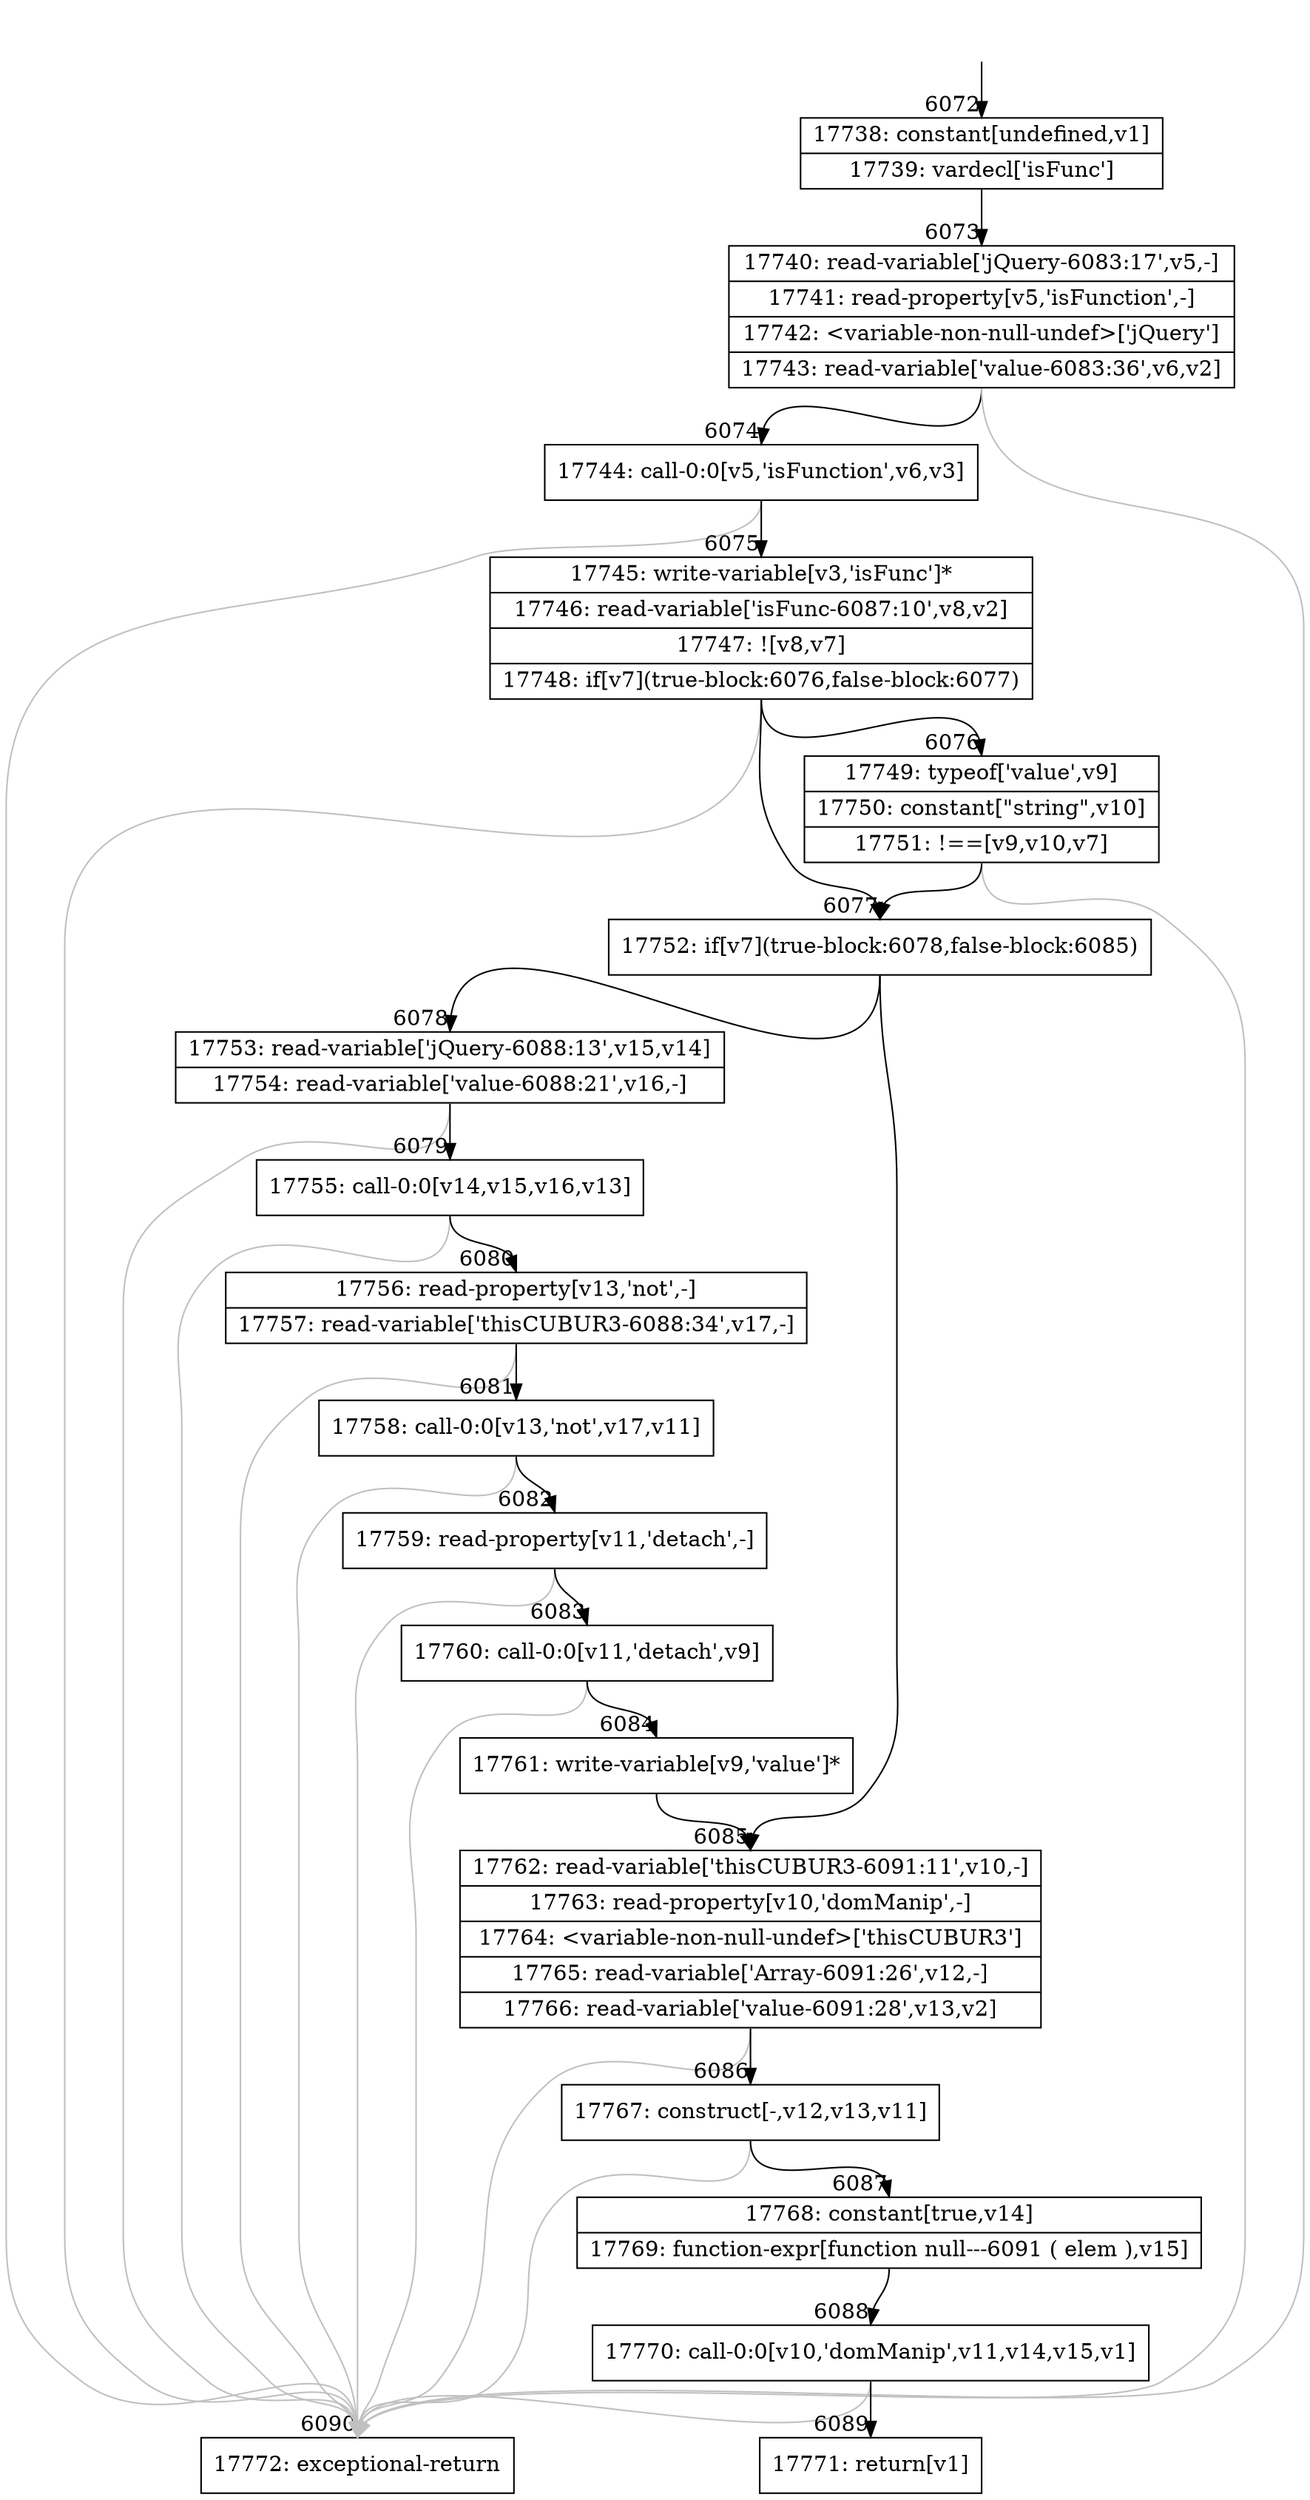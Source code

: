 digraph {
rankdir="TD"
BB_entry399[shape=none,label=""];
BB_entry399 -> BB6072 [tailport=s, headport=n, headlabel="    6072"]
BB6072 [shape=record label="{17738: constant[undefined,v1]|17739: vardecl['isFunc']}" ] 
BB6072 -> BB6073 [tailport=s, headport=n, headlabel="      6073"]
BB6073 [shape=record label="{17740: read-variable['jQuery-6083:17',v5,-]|17741: read-property[v5,'isFunction',-]|17742: \<variable-non-null-undef\>['jQuery']|17743: read-variable['value-6083:36',v6,v2]}" ] 
BB6073 -> BB6074 [tailport=s, headport=n, headlabel="      6074"]
BB6073 -> BB6090 [tailport=s, headport=n, color=gray, headlabel="      6090"]
BB6074 [shape=record label="{17744: call-0:0[v5,'isFunction',v6,v3]}" ] 
BB6074 -> BB6075 [tailport=s, headport=n, headlabel="      6075"]
BB6074 -> BB6090 [tailport=s, headport=n, color=gray]
BB6075 [shape=record label="{17745: write-variable[v3,'isFunc']*|17746: read-variable['isFunc-6087:10',v8,v2]|17747: ![v8,v7]|17748: if[v7](true-block:6076,false-block:6077)}" ] 
BB6075 -> BB6077 [tailport=s, headport=n, headlabel="      6077"]
BB6075 -> BB6076 [tailport=s, headport=n, headlabel="      6076"]
BB6075 -> BB6090 [tailport=s, headport=n, color=gray]
BB6076 [shape=record label="{17749: typeof['value',v9]|17750: constant[\"string\",v10]|17751: !==[v9,v10,v7]}" ] 
BB6076 -> BB6077 [tailport=s, headport=n]
BB6076 -> BB6090 [tailport=s, headport=n, color=gray]
BB6077 [shape=record label="{17752: if[v7](true-block:6078,false-block:6085)}" ] 
BB6077 -> BB6078 [tailport=s, headport=n, headlabel="      6078"]
BB6077 -> BB6085 [tailport=s, headport=n, headlabel="      6085"]
BB6078 [shape=record label="{17753: read-variable['jQuery-6088:13',v15,v14]|17754: read-variable['value-6088:21',v16,-]}" ] 
BB6078 -> BB6079 [tailport=s, headport=n, headlabel="      6079"]
BB6078 -> BB6090 [tailport=s, headport=n, color=gray]
BB6079 [shape=record label="{17755: call-0:0[v14,v15,v16,v13]}" ] 
BB6079 -> BB6080 [tailport=s, headport=n, headlabel="      6080"]
BB6079 -> BB6090 [tailport=s, headport=n, color=gray]
BB6080 [shape=record label="{17756: read-property[v13,'not',-]|17757: read-variable['thisCUBUR3-6088:34',v17,-]}" ] 
BB6080 -> BB6081 [tailport=s, headport=n, headlabel="      6081"]
BB6080 -> BB6090 [tailport=s, headport=n, color=gray]
BB6081 [shape=record label="{17758: call-0:0[v13,'not',v17,v11]}" ] 
BB6081 -> BB6082 [tailport=s, headport=n, headlabel="      6082"]
BB6081 -> BB6090 [tailport=s, headport=n, color=gray]
BB6082 [shape=record label="{17759: read-property[v11,'detach',-]}" ] 
BB6082 -> BB6083 [tailport=s, headport=n, headlabel="      6083"]
BB6082 -> BB6090 [tailport=s, headport=n, color=gray]
BB6083 [shape=record label="{17760: call-0:0[v11,'detach',v9]}" ] 
BB6083 -> BB6084 [tailport=s, headport=n, headlabel="      6084"]
BB6083 -> BB6090 [tailport=s, headport=n, color=gray]
BB6084 [shape=record label="{17761: write-variable[v9,'value']*}" ] 
BB6084 -> BB6085 [tailport=s, headport=n]
BB6085 [shape=record label="{17762: read-variable['thisCUBUR3-6091:11',v10,-]|17763: read-property[v10,'domManip',-]|17764: \<variable-non-null-undef\>['thisCUBUR3']|17765: read-variable['Array-6091:26',v12,-]|17766: read-variable['value-6091:28',v13,v2]}" ] 
BB6085 -> BB6086 [tailport=s, headport=n, headlabel="      6086"]
BB6085 -> BB6090 [tailport=s, headport=n, color=gray]
BB6086 [shape=record label="{17767: construct[-,v12,v13,v11]}" ] 
BB6086 -> BB6087 [tailport=s, headport=n, headlabel="      6087"]
BB6086 -> BB6090 [tailport=s, headport=n, color=gray]
BB6087 [shape=record label="{17768: constant[true,v14]|17769: function-expr[function null---6091 ( elem ),v15]}" ] 
BB6087 -> BB6088 [tailport=s, headport=n, headlabel="      6088"]
BB6088 [shape=record label="{17770: call-0:0[v10,'domManip',v11,v14,v15,v1]}" ] 
BB6088 -> BB6089 [tailport=s, headport=n, headlabel="      6089"]
BB6088 -> BB6090 [tailport=s, headport=n, color=gray]
BB6089 [shape=record label="{17771: return[v1]}" ] 
BB6090 [shape=record label="{17772: exceptional-return}" ] 
}
